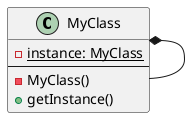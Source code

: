 @startuml
'https://plantuml.com/class-diagram

class MyClass {
    {static} - instance: MyClass
    ---
    - MyClass()
    + getInstance()
}

MyClass *-- MyClass

@enduml